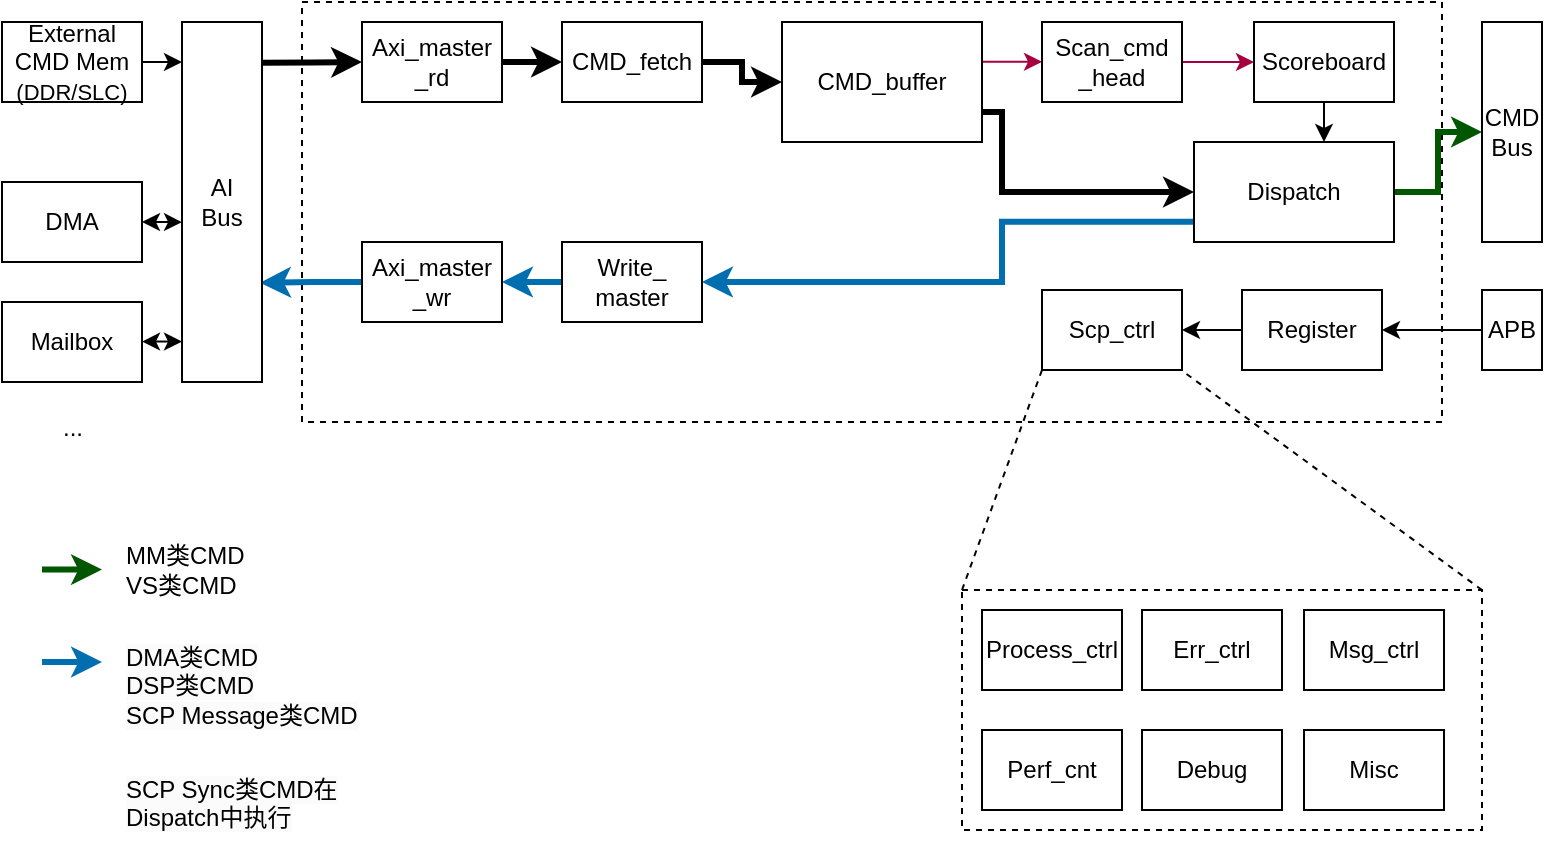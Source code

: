 <mxfile version="21.5.2" type="github" pages="2">
  <diagram name="第 1 页" id="LpcylKUexM6prcseToAj">
    <mxGraphModel grid="1" page="1" gridSize="10" guides="1" tooltips="1" connect="1" arrows="1" fold="1" pageScale="1" pageWidth="1169" pageHeight="827" math="0" shadow="0">
      <root>
        <mxCell id="0" />
        <mxCell id="1" parent="0" />
        <mxCell id="ImF7eDTHu0jVzkc-1LmT-47" value="" style="rounded=0;whiteSpace=wrap;html=1;dashed=1;" vertex="1" parent="1">
          <mxGeometry x="170" y="270" width="570" height="210" as="geometry" />
        </mxCell>
        <mxCell id="ImF7eDTHu0jVzkc-1LmT-39" value="" style="rounded=0;whiteSpace=wrap;html=1;dashed=1;" vertex="1" parent="1">
          <mxGeometry x="500" y="564" width="260" height="120" as="geometry" />
        </mxCell>
        <mxCell id="ImF7eDTHu0jVzkc-1LmT-18" value="" style="edgeStyle=orthogonalEdgeStyle;rounded=0;orthogonalLoop=1;jettySize=auto;html=1;strokeWidth=3;" edge="1" parent="1" source="ImF7eDTHu0jVzkc-1LmT-1" target="ImF7eDTHu0jVzkc-1LmT-2">
          <mxGeometry relative="1" as="geometry" />
        </mxCell>
        <mxCell id="ImF7eDTHu0jVzkc-1LmT-1" value="CMD_fetch" style="rounded=0;whiteSpace=wrap;html=1;" vertex="1" parent="1">
          <mxGeometry x="300" y="280" width="70" height="40" as="geometry" />
        </mxCell>
        <mxCell id="ImF7eDTHu0jVzkc-1LmT-20" value="" style="edgeStyle=orthogonalEdgeStyle;rounded=0;orthogonalLoop=1;jettySize=auto;html=1;entryX=0;entryY=0.5;entryDx=0;entryDy=0;exitX=0.997;exitY=0.332;exitDx=0;exitDy=0;exitPerimeter=0;fillColor=#d80073;strokeColor=#A50040;" edge="1" parent="1" source="ImF7eDTHu0jVzkc-1LmT-2" target="ImF7eDTHu0jVzkc-1LmT-3">
          <mxGeometry relative="1" as="geometry" />
        </mxCell>
        <mxCell id="ImF7eDTHu0jVzkc-1LmT-24" style="edgeStyle=orthogonalEdgeStyle;rounded=0;orthogonalLoop=1;jettySize=auto;html=1;entryX=0;entryY=0.5;entryDx=0;entryDy=0;exitX=1;exitY=0.75;exitDx=0;exitDy=0;strokeWidth=3;" edge="1" parent="1" source="ImF7eDTHu0jVzkc-1LmT-2" target="ImF7eDTHu0jVzkc-1LmT-8">
          <mxGeometry relative="1" as="geometry">
            <Array as="points">
              <mxPoint x="520" y="325" />
              <mxPoint x="520" y="365" />
            </Array>
          </mxGeometry>
        </mxCell>
        <mxCell id="ImF7eDTHu0jVzkc-1LmT-2" value="CMD_buffer" style="rounded=0;whiteSpace=wrap;html=1;" vertex="1" parent="1">
          <mxGeometry x="410" y="280" width="100" height="60" as="geometry" />
        </mxCell>
        <mxCell id="ImF7eDTHu0jVzkc-1LmT-21" value="" style="edgeStyle=orthogonalEdgeStyle;rounded=0;orthogonalLoop=1;jettySize=auto;html=1;fillColor=#d80073;strokeColor=#A50040;" edge="1" parent="1" source="ImF7eDTHu0jVzkc-1LmT-3" target="ImF7eDTHu0jVzkc-1LmT-4">
          <mxGeometry relative="1" as="geometry" />
        </mxCell>
        <mxCell id="ImF7eDTHu0jVzkc-1LmT-3" value="Scan_cmd&lt;br&gt;_head" style="rounded=0;whiteSpace=wrap;html=1;" vertex="1" parent="1">
          <mxGeometry x="540" y="280" width="70" height="40" as="geometry" />
        </mxCell>
        <mxCell id="ImF7eDTHu0jVzkc-1LmT-23" value="" style="edgeStyle=orthogonalEdgeStyle;rounded=0;orthogonalLoop=1;jettySize=auto;html=1;entryX=0.649;entryY=0.005;entryDx=0;entryDy=0;entryPerimeter=0;" edge="1" parent="1" source="ImF7eDTHu0jVzkc-1LmT-4" target="ImF7eDTHu0jVzkc-1LmT-8">
          <mxGeometry relative="1" as="geometry" />
        </mxCell>
        <mxCell id="ImF7eDTHu0jVzkc-1LmT-4" value="Scoreboard" style="rounded=0;whiteSpace=wrap;html=1;" vertex="1" parent="1">
          <mxGeometry x="646" y="280" width="70" height="40" as="geometry" />
        </mxCell>
        <mxCell id="ImF7eDTHu0jVzkc-1LmT-31" value="" style="edgeStyle=orthogonalEdgeStyle;rounded=0;orthogonalLoop=1;jettySize=auto;html=1;strokeWidth=3;fillColor=#1ba1e2;strokeColor=#006EAF;" edge="1" parent="1" source="ImF7eDTHu0jVzkc-1LmT-5" target="ImF7eDTHu0jVzkc-1LmT-11">
          <mxGeometry relative="1" as="geometry" />
        </mxCell>
        <mxCell id="ImF7eDTHu0jVzkc-1LmT-5" value="Write_&lt;br&gt;master" style="rounded=0;whiteSpace=wrap;html=1;" vertex="1" parent="1">
          <mxGeometry x="300" y="390" width="70" height="40" as="geometry" />
        </mxCell>
        <mxCell id="ImF7eDTHu0jVzkc-1LmT-33" value="" style="edgeStyle=orthogonalEdgeStyle;rounded=0;orthogonalLoop=1;jettySize=auto;html=1;" edge="1" parent="1" source="ImF7eDTHu0jVzkc-1LmT-6" target="ImF7eDTHu0jVzkc-1LmT-7">
          <mxGeometry relative="1" as="geometry" />
        </mxCell>
        <mxCell id="ImF7eDTHu0jVzkc-1LmT-6" value="Register" style="rounded=0;whiteSpace=wrap;html=1;" vertex="1" parent="1">
          <mxGeometry x="640" y="414" width="70" height="40" as="geometry" />
        </mxCell>
        <mxCell id="ImF7eDTHu0jVzkc-1LmT-7" value="Scp_ctrl" style="rounded=0;whiteSpace=wrap;html=1;" vertex="1" parent="1">
          <mxGeometry x="540" y="414" width="70" height="40" as="geometry" />
        </mxCell>
        <mxCell id="ImF7eDTHu0jVzkc-1LmT-28" value="" style="edgeStyle=orthogonalEdgeStyle;rounded=0;orthogonalLoop=1;jettySize=auto;html=1;strokeWidth=3;fillColor=#008a00;strokeColor=#005700;" edge="1" parent="1" source="ImF7eDTHu0jVzkc-1LmT-8" target="ImF7eDTHu0jVzkc-1LmT-14">
          <mxGeometry relative="1" as="geometry" />
        </mxCell>
        <mxCell id="ImF7eDTHu0jVzkc-1LmT-30" style="edgeStyle=orthogonalEdgeStyle;rounded=0;orthogonalLoop=1;jettySize=auto;html=1;entryX=1;entryY=0.5;entryDx=0;entryDy=0;exitX=-0.002;exitY=0.797;exitDx=0;exitDy=0;exitPerimeter=0;strokeWidth=3;fillColor=#1ba1e2;strokeColor=#006EAF;" edge="1" parent="1" source="ImF7eDTHu0jVzkc-1LmT-8" target="ImF7eDTHu0jVzkc-1LmT-5">
          <mxGeometry relative="1" as="geometry">
            <Array as="points">
              <mxPoint x="520" y="380" />
              <mxPoint x="520" y="410" />
            </Array>
          </mxGeometry>
        </mxCell>
        <mxCell id="ImF7eDTHu0jVzkc-1LmT-8" value="Dispatch" style="rounded=0;whiteSpace=wrap;html=1;" vertex="1" parent="1">
          <mxGeometry x="616" y="340" width="100" height="50" as="geometry" />
        </mxCell>
        <mxCell id="ImF7eDTHu0jVzkc-1LmT-17" value="" style="edgeStyle=orthogonalEdgeStyle;rounded=0;orthogonalLoop=1;jettySize=auto;html=1;strokeWidth=3;" edge="1" parent="1" source="ImF7eDTHu0jVzkc-1LmT-9" target="ImF7eDTHu0jVzkc-1LmT-1">
          <mxGeometry relative="1" as="geometry" />
        </mxCell>
        <mxCell id="ImF7eDTHu0jVzkc-1LmT-9" value="Axi_master&lt;br&gt;_rd" style="rounded=0;whiteSpace=wrap;html=1;" vertex="1" parent="1">
          <mxGeometry x="200" y="280" width="70" height="40" as="geometry" />
        </mxCell>
        <mxCell id="ImF7eDTHu0jVzkc-1LmT-27" value="" style="edgeStyle=orthogonalEdgeStyle;rounded=0;orthogonalLoop=1;jettySize=auto;html=1;entryX=0.975;entryY=0.724;entryDx=0;entryDy=0;entryPerimeter=0;strokeWidth=3;fillColor=#1ba1e2;strokeColor=#006EAF;" edge="1" parent="1" source="ImF7eDTHu0jVzkc-1LmT-11" target="ImF7eDTHu0jVzkc-1LmT-13">
          <mxGeometry relative="1" as="geometry" />
        </mxCell>
        <mxCell id="ImF7eDTHu0jVzkc-1LmT-11" value="Axi_master&lt;br&gt;_wr" style="rounded=0;whiteSpace=wrap;html=1;" vertex="1" parent="1">
          <mxGeometry x="200" y="390" width="70" height="40" as="geometry" />
        </mxCell>
        <mxCell id="ImF7eDTHu0jVzkc-1LmT-48" value="" style="edgeStyle=orthogonalEdgeStyle;rounded=0;orthogonalLoop=1;jettySize=auto;html=1;" edge="1" parent="1" source="ImF7eDTHu0jVzkc-1LmT-12">
          <mxGeometry relative="1" as="geometry">
            <mxPoint x="110" y="300" as="targetPoint" />
          </mxGeometry>
        </mxCell>
        <mxCell id="ImF7eDTHu0jVzkc-1LmT-12" value="External&lt;br&gt;CMD Mem&lt;br&gt;&lt;font style=&quot;font-size: 11px;&quot;&gt;(DDR/SLC)&lt;/font&gt;" style="rounded=0;whiteSpace=wrap;html=1;" vertex="1" parent="1">
          <mxGeometry x="20" y="280" width="70" height="40" as="geometry" />
        </mxCell>
        <mxCell id="ImF7eDTHu0jVzkc-1LmT-25" style="edgeStyle=orthogonalEdgeStyle;rounded=0;orthogonalLoop=1;jettySize=auto;html=1;entryX=0;entryY=0.5;entryDx=0;entryDy=0;exitX=1;exitY=0.113;exitDx=0;exitDy=0;exitPerimeter=0;strokeWidth=3;" edge="1" parent="1" source="ImF7eDTHu0jVzkc-1LmT-13" target="ImF7eDTHu0jVzkc-1LmT-9">
          <mxGeometry relative="1" as="geometry" />
        </mxCell>
        <mxCell id="ImF7eDTHu0jVzkc-1LmT-13" value="AI&lt;br&gt;Bus" style="rounded=0;whiteSpace=wrap;html=1;" vertex="1" parent="1">
          <mxGeometry x="110" y="280" width="40" height="180" as="geometry" />
        </mxCell>
        <mxCell id="ImF7eDTHu0jVzkc-1LmT-14" value="CMD&lt;br&gt;Bus" style="rounded=0;whiteSpace=wrap;html=1;" vertex="1" parent="1">
          <mxGeometry x="760" y="280" width="30" height="110" as="geometry" />
        </mxCell>
        <mxCell id="ImF7eDTHu0jVzkc-1LmT-32" value="" style="edgeStyle=orthogonalEdgeStyle;rounded=0;orthogonalLoop=1;jettySize=auto;html=1;" edge="1" parent="1" source="ImF7eDTHu0jVzkc-1LmT-15" target="ImF7eDTHu0jVzkc-1LmT-6">
          <mxGeometry relative="1" as="geometry" />
        </mxCell>
        <mxCell id="ImF7eDTHu0jVzkc-1LmT-15" value="APB" style="rounded=0;whiteSpace=wrap;html=1;" vertex="1" parent="1">
          <mxGeometry x="760" y="414" width="30" height="40" as="geometry" />
        </mxCell>
        <mxCell id="ImF7eDTHu0jVzkc-1LmT-34" value="Err_ctrl" style="rounded=0;whiteSpace=wrap;html=1;" vertex="1" parent="1">
          <mxGeometry x="590" y="574" width="70" height="40" as="geometry" />
        </mxCell>
        <mxCell id="ImF7eDTHu0jVzkc-1LmT-35" value="Msg_ctrl" style="rounded=0;whiteSpace=wrap;html=1;" vertex="1" parent="1">
          <mxGeometry x="671" y="574" width="70" height="40" as="geometry" />
        </mxCell>
        <mxCell id="ImF7eDTHu0jVzkc-1LmT-36" value="Perf_cnt" style="rounded=0;whiteSpace=wrap;html=1;" vertex="1" parent="1">
          <mxGeometry x="510" y="634" width="70" height="40" as="geometry" />
        </mxCell>
        <mxCell id="ImF7eDTHu0jVzkc-1LmT-37" value="Process_ctrl" style="rounded=0;whiteSpace=wrap;html=1;" vertex="1" parent="1">
          <mxGeometry x="510" y="574" width="70" height="40" as="geometry" />
        </mxCell>
        <mxCell id="ImF7eDTHu0jVzkc-1LmT-38" value="Debug" style="rounded=0;whiteSpace=wrap;html=1;" vertex="1" parent="1">
          <mxGeometry x="590" y="634" width="70" height="40" as="geometry" />
        </mxCell>
        <mxCell id="ImF7eDTHu0jVzkc-1LmT-42" value="" style="endArrow=none;dashed=1;html=1;rounded=0;exitX=0;exitY=0;exitDx=0;exitDy=0;entryX=0;entryY=1;entryDx=0;entryDy=0;" edge="1" parent="1" source="ImF7eDTHu0jVzkc-1LmT-39" target="ImF7eDTHu0jVzkc-1LmT-7">
          <mxGeometry width="50" height="50" relative="1" as="geometry">
            <mxPoint x="500" y="474" as="sourcePoint" />
            <mxPoint x="550" y="424" as="targetPoint" />
          </mxGeometry>
        </mxCell>
        <mxCell id="ImF7eDTHu0jVzkc-1LmT-43" value="" style="endArrow=none;dashed=1;html=1;rounded=0;exitX=1;exitY=0;exitDx=0;exitDy=0;entryX=0;entryY=1;entryDx=0;entryDy=0;" edge="1" parent="1" source="ImF7eDTHu0jVzkc-1LmT-39">
          <mxGeometry width="50" height="50" relative="1" as="geometry">
            <mxPoint x="609.52" y="564" as="sourcePoint" />
            <mxPoint x="609.52" y="454" as="targetPoint" />
          </mxGeometry>
        </mxCell>
        <mxCell id="ImF7eDTHu0jVzkc-1LmT-44" value="Misc" style="rounded=0;whiteSpace=wrap;html=1;" vertex="1" parent="1">
          <mxGeometry x="671" y="634" width="70" height="40" as="geometry" />
        </mxCell>
        <mxCell id="ImF7eDTHu0jVzkc-1LmT-49" value="MM类CMD&lt;br&gt;VS类CMD&lt;br&gt;" style="text;html=1;align=left;verticalAlign=middle;resizable=0;points=[];autosize=1;strokeColor=none;fillColor=none;" vertex="1" parent="1">
          <mxGeometry x="80" y="534" width="80" height="40" as="geometry" />
        </mxCell>
        <mxCell id="ImF7eDTHu0jVzkc-1LmT-51" value="" style="edgeStyle=orthogonalEdgeStyle;rounded=0;orthogonalLoop=1;jettySize=auto;html=1;strokeWidth=3;fillColor=#1ba1e2;strokeColor=#006EAF;" edge="1" parent="1">
          <mxGeometry relative="1" as="geometry">
            <mxPoint x="40" y="600" as="sourcePoint" />
            <mxPoint x="70" y="600" as="targetPoint" />
          </mxGeometry>
        </mxCell>
        <mxCell id="ImF7eDTHu0jVzkc-1LmT-52" value="DMA" style="rounded=0;whiteSpace=wrap;html=1;" vertex="1" parent="1">
          <mxGeometry x="20" y="360" width="70" height="40" as="geometry" />
        </mxCell>
        <mxCell id="ImF7eDTHu0jVzkc-1LmT-55" value="" style="endArrow=classic;startArrow=classic;html=1;rounded=0;exitX=0;exitY=0.556;exitDx=0;exitDy=0;exitPerimeter=0;" edge="1" parent="1" source="ImF7eDTHu0jVzkc-1LmT-13">
          <mxGeometry width="50" height="50" relative="1" as="geometry">
            <mxPoint x="40" y="430" as="sourcePoint" />
            <mxPoint x="90" y="380" as="targetPoint" />
          </mxGeometry>
        </mxCell>
        <mxCell id="ImF7eDTHu0jVzkc-1LmT-56" value="" style="edgeStyle=orthogonalEdgeStyle;rounded=0;orthogonalLoop=1;jettySize=auto;html=1;strokeWidth=3;fillColor=#008a00;strokeColor=#005700;" edge="1" parent="1">
          <mxGeometry relative="1" as="geometry">
            <mxPoint x="40" y="553.8" as="sourcePoint" />
            <mxPoint x="70" y="553.8" as="targetPoint" />
          </mxGeometry>
        </mxCell>
        <mxCell id="ImF7eDTHu0jVzkc-1LmT-57" value="&lt;span style=&quot;color: rgb(0, 0, 0); font-family: Helvetica; font-size: 12px; font-style: normal; font-variant-ligatures: normal; font-variant-caps: normal; font-weight: 400; letter-spacing: normal; orphans: 2; text-align: left; text-indent: 0px; text-transform: none; widows: 2; word-spacing: 0px; -webkit-text-stroke-width: 0px; background-color: rgb(251, 251, 251); text-decoration-thickness: initial; text-decoration-style: initial; text-decoration-color: initial; float: none; display: inline !important;&quot;&gt;DMA类CMD&lt;/span&gt;&lt;br style=&quot;border-color: var(--border-color); color: rgb(0, 0, 0); font-family: Helvetica; font-size: 12px; font-style: normal; font-variant-ligatures: normal; font-variant-caps: normal; font-weight: 400; letter-spacing: normal; orphans: 2; text-align: left; text-indent: 0px; text-transform: none; widows: 2; word-spacing: 0px; -webkit-text-stroke-width: 0px; background-color: rgb(251, 251, 251); text-decoration-thickness: initial; text-decoration-style: initial; text-decoration-color: initial;&quot;&gt;&lt;span style=&quot;color: rgb(0, 0, 0); font-family: Helvetica; font-size: 12px; font-style: normal; font-variant-ligatures: normal; font-variant-caps: normal; font-weight: 400; letter-spacing: normal; orphans: 2; text-align: left; text-indent: 0px; text-transform: none; widows: 2; word-spacing: 0px; -webkit-text-stroke-width: 0px; background-color: rgb(251, 251, 251); text-decoration-thickness: initial; text-decoration-style: initial; text-decoration-color: initial; float: none; display: inline !important;&quot;&gt;DSP类CMD&lt;/span&gt;&lt;br style=&quot;border-color: var(--border-color); color: rgb(0, 0, 0); font-family: Helvetica; font-size: 12px; font-style: normal; font-variant-ligatures: normal; font-variant-caps: normal; font-weight: 400; letter-spacing: normal; orphans: 2; text-align: left; text-indent: 0px; text-transform: none; widows: 2; word-spacing: 0px; -webkit-text-stroke-width: 0px; background-color: rgb(251, 251, 251); text-decoration-thickness: initial; text-decoration-style: initial; text-decoration-color: initial;&quot;&gt;&lt;span style=&quot;color: rgb(0, 0, 0); font-family: Helvetica; font-size: 12px; font-style: normal; font-variant-ligatures: normal; font-variant-caps: normal; font-weight: 400; letter-spacing: normal; orphans: 2; text-align: left; text-indent: 0px; text-transform: none; widows: 2; word-spacing: 0px; -webkit-text-stroke-width: 0px; background-color: rgb(251, 251, 251); text-decoration-thickness: initial; text-decoration-style: initial; text-decoration-color: initial; float: none; display: inline !important;&quot;&gt;SCP Message类CMD&lt;/span&gt;" style="text;whiteSpace=wrap;html=1;" vertex="1" parent="1">
          <mxGeometry x="80" y="584" width="150" height="50" as="geometry" />
        </mxCell>
        <mxCell id="ImF7eDTHu0jVzkc-1LmT-58" value="&lt;span style=&quot;color: rgb(0, 0, 0); font-family: Helvetica; font-size: 12px; font-style: normal; font-variant-ligatures: normal; font-variant-caps: normal; font-weight: 400; letter-spacing: normal; orphans: 2; text-align: left; text-indent: 0px; text-transform: none; widows: 2; word-spacing: 0px; -webkit-text-stroke-width: 0px; background-color: rgb(251, 251, 251); text-decoration-thickness: initial; text-decoration-style: initial; text-decoration-color: initial; float: none; display: inline !important;&quot;&gt;SCP Sync类CMD在Dispatch中执行&lt;/span&gt;" style="text;whiteSpace=wrap;html=1;" vertex="1" parent="1">
          <mxGeometry x="80" y="650" width="110" height="40" as="geometry" />
        </mxCell>
        <mxCell id="ImF7eDTHu0jVzkc-1LmT-59" value="Mailbox" style="rounded=0;whiteSpace=wrap;html=1;" vertex="1" parent="1">
          <mxGeometry x="20" y="420" width="70" height="40" as="geometry" />
        </mxCell>
        <mxCell id="ImF7eDTHu0jVzkc-1LmT-60" value="" style="endArrow=classic;startArrow=classic;html=1;rounded=0;exitX=0;exitY=0.556;exitDx=0;exitDy=0;exitPerimeter=0;" edge="1" parent="1">
          <mxGeometry width="50" height="50" relative="1" as="geometry">
            <mxPoint x="110" y="439.76" as="sourcePoint" />
            <mxPoint x="90" y="439.76" as="targetPoint" />
          </mxGeometry>
        </mxCell>
        <mxCell id="ImF7eDTHu0jVzkc-1LmT-61" value="..." style="text;html=1;align=center;verticalAlign=middle;resizable=0;points=[];autosize=1;strokeColor=none;fillColor=none;" vertex="1" parent="1">
          <mxGeometry x="40" y="468" width="30" height="30" as="geometry" />
        </mxCell>
      </root>
    </mxGraphModel>
  </diagram>
  <diagram id="dINUJKCtBANVlHcjFVYU" name="第 2 页">
    <mxGraphModel dx="2074" dy="1124" grid="1" gridSize="10" guides="1" tooltips="1" connect="1" arrows="1" fold="1" page="1" pageScale="1" pageWidth="1169" pageHeight="827" math="0" shadow="0">
      <root>
        <mxCell id="0" />
        <mxCell id="1" parent="0" />
        <mxCell id="x0C4VEqtYfVwK2n4nYKt-61" value="" style="edgeStyle=orthogonalEdgeStyle;rounded=0;orthogonalLoop=1;jettySize=auto;html=1;entryX=0;entryY=0.5;entryDx=0;entryDy=0;" edge="1" parent="1" source="hVVNBuns0ffpP_H_Td_e-5" target="x0C4VEqtYfVwK2n4nYKt-22">
          <mxGeometry relative="1" as="geometry" />
        </mxCell>
        <mxCell id="hVVNBuns0ffpP_H_Td_e-5" value="" style="rounded=0;whiteSpace=wrap;html=1;" vertex="1" parent="1">
          <mxGeometry x="140" y="50" width="120" height="20" as="geometry" />
        </mxCell>
        <mxCell id="x0C4VEqtYfVwK2n4nYKt-1" value="" style="rounded=0;whiteSpace=wrap;html=1;" vertex="1" parent="1">
          <mxGeometry x="140" y="70" width="120" height="20" as="geometry" />
        </mxCell>
        <mxCell id="x0C4VEqtYfVwK2n4nYKt-2" value="" style="rounded=0;whiteSpace=wrap;html=1;" vertex="1" parent="1">
          <mxGeometry x="140" y="90" width="120" height="20" as="geometry" />
        </mxCell>
        <mxCell id="x0C4VEqtYfVwK2n4nYKt-3" value="" style="rounded=0;whiteSpace=wrap;html=1;" vertex="1" parent="1">
          <mxGeometry x="140" y="110" width="120" height="20" as="geometry" />
        </mxCell>
        <mxCell id="x0C4VEqtYfVwK2n4nYKt-4" value="" style="rounded=0;whiteSpace=wrap;html=1;" vertex="1" parent="1">
          <mxGeometry x="140" y="130" width="120" height="20" as="geometry" />
        </mxCell>
        <mxCell id="x0C4VEqtYfVwK2n4nYKt-5" value="" style="rounded=0;whiteSpace=wrap;html=1;" vertex="1" parent="1">
          <mxGeometry x="140" y="150" width="120" height="20" as="geometry" />
        </mxCell>
        <mxCell id="x0C4VEqtYfVwK2n4nYKt-6" value="" style="rounded=0;whiteSpace=wrap;html=1;" vertex="1" parent="1">
          <mxGeometry x="140" y="170" width="120" height="20" as="geometry" />
        </mxCell>
        <mxCell id="x0C4VEqtYfVwK2n4nYKt-7" value="" style="rounded=0;whiteSpace=wrap;html=1;" vertex="1" parent="1">
          <mxGeometry x="140" y="190" width="120" height="20" as="geometry" />
        </mxCell>
        <mxCell id="x0C4VEqtYfVwK2n4nYKt-8" value="" style="rounded=0;whiteSpace=wrap;html=1;" vertex="1" parent="1">
          <mxGeometry x="140" y="210" width="120" height="20" as="geometry" />
        </mxCell>
        <mxCell id="x0C4VEqtYfVwK2n4nYKt-9" value="" style="rounded=0;whiteSpace=wrap;html=1;" vertex="1" parent="1">
          <mxGeometry x="140" y="230" width="120" height="20" as="geometry" />
        </mxCell>
        <mxCell id="x0C4VEqtYfVwK2n4nYKt-10" value="" style="rounded=0;whiteSpace=wrap;html=1;" vertex="1" parent="1">
          <mxGeometry x="140" y="250" width="120" height="20" as="geometry" />
        </mxCell>
        <mxCell id="x0C4VEqtYfVwK2n4nYKt-11" value="" style="rounded=0;whiteSpace=wrap;html=1;" vertex="1" parent="1">
          <mxGeometry x="140" y="270" width="120" height="20" as="geometry" />
        </mxCell>
        <mxCell id="x0C4VEqtYfVwK2n4nYKt-12" value="" style="rounded=0;whiteSpace=wrap;html=1;" vertex="1" parent="1">
          <mxGeometry x="140" y="290" width="120" height="20" as="geometry" />
        </mxCell>
        <mxCell id="x0C4VEqtYfVwK2n4nYKt-13" value="" style="rounded=0;whiteSpace=wrap;html=1;" vertex="1" parent="1">
          <mxGeometry x="140" y="310" width="120" height="20" as="geometry" />
        </mxCell>
        <mxCell id="x0C4VEqtYfVwK2n4nYKt-14" value="" style="rounded=0;whiteSpace=wrap;html=1;" vertex="1" parent="1">
          <mxGeometry x="140" y="330" width="120" height="20" as="geometry" />
        </mxCell>
        <mxCell id="x0C4VEqtYfVwK2n4nYKt-15" value="" style="rounded=0;whiteSpace=wrap;html=1;" vertex="1" parent="1">
          <mxGeometry x="140" y="350" width="120" height="20" as="geometry" />
        </mxCell>
        <mxCell id="x0C4VEqtYfVwK2n4nYKt-16" value="0" style="text;html=1;align=center;verticalAlign=middle;resizable=0;points=[];autosize=1;strokeColor=none;fillColor=none;" vertex="1" parent="1">
          <mxGeometry x="105" y="48" width="30" height="30" as="geometry" />
        </mxCell>
        <mxCell id="x0C4VEqtYfVwK2n4nYKt-17" value="1" style="text;html=1;align=center;verticalAlign=middle;resizable=0;points=[];autosize=1;strokeColor=none;fillColor=none;" vertex="1" parent="1">
          <mxGeometry x="105" y="68" width="30" height="30" as="geometry" />
        </mxCell>
        <mxCell id="x0C4VEqtYfVwK2n4nYKt-18" value="2" style="text;html=1;align=center;verticalAlign=middle;resizable=0;points=[];autosize=1;strokeColor=none;fillColor=none;" vertex="1" parent="1">
          <mxGeometry x="105" y="88" width="30" height="30" as="geometry" />
        </mxCell>
        <mxCell id="x0C4VEqtYfVwK2n4nYKt-19" value="15" style="text;html=1;align=center;verticalAlign=middle;resizable=0;points=[];autosize=1;strokeColor=none;fillColor=none;" vertex="1" parent="1">
          <mxGeometry x="100" y="348" width="40" height="30" as="geometry" />
        </mxCell>
        <mxCell id="x0C4VEqtYfVwK2n4nYKt-20" value="14" style="text;html=1;align=center;verticalAlign=middle;resizable=0;points=[];autosize=1;strokeColor=none;fillColor=none;" vertex="1" parent="1">
          <mxGeometry x="100" y="328" width="40" height="30" as="geometry" />
        </mxCell>
        <mxCell id="x0C4VEqtYfVwK2n4nYKt-21" value="..." style="text;html=1;align=center;verticalAlign=middle;resizable=0;points=[];autosize=1;strokeColor=none;fillColor=none;" vertex="1" parent="1">
          <mxGeometry x="105" y="198" width="30" height="30" as="geometry" />
        </mxCell>
        <mxCell id="x0C4VEqtYfVwK2n4nYKt-22" value="" style="rounded=0;whiteSpace=wrap;html=1;" vertex="1" parent="1">
          <mxGeometry x="430" y="50" width="120" height="20" as="geometry" />
        </mxCell>
        <mxCell id="x0C4VEqtYfVwK2n4nYKt-23" value="" style="rounded=0;whiteSpace=wrap;html=1;" vertex="1" parent="1">
          <mxGeometry x="430" y="70" width="120" height="20" as="geometry" />
        </mxCell>
        <mxCell id="x0C4VEqtYfVwK2n4nYKt-24" value="" style="rounded=0;whiteSpace=wrap;html=1;" vertex="1" parent="1">
          <mxGeometry x="430" y="90" width="120" height="20" as="geometry" />
        </mxCell>
        <mxCell id="x0C4VEqtYfVwK2n4nYKt-25" value="" style="rounded=0;whiteSpace=wrap;html=1;" vertex="1" parent="1">
          <mxGeometry x="430" y="110" width="120" height="20" as="geometry" />
        </mxCell>
        <mxCell id="x0C4VEqtYfVwK2n4nYKt-26" value="" style="rounded=0;whiteSpace=wrap;html=1;" vertex="1" parent="1">
          <mxGeometry x="430" y="130" width="120" height="20" as="geometry" />
        </mxCell>
        <mxCell id="x0C4VEqtYfVwK2n4nYKt-27" value="" style="rounded=0;whiteSpace=wrap;html=1;" vertex="1" parent="1">
          <mxGeometry x="430" y="150" width="120" height="20" as="geometry" />
        </mxCell>
        <mxCell id="x0C4VEqtYfVwK2n4nYKt-28" value="" style="rounded=0;whiteSpace=wrap;html=1;" vertex="1" parent="1">
          <mxGeometry x="430" y="170" width="120" height="20" as="geometry" />
        </mxCell>
        <mxCell id="x0C4VEqtYfVwK2n4nYKt-29" value="" style="rounded=0;whiteSpace=wrap;html=1;" vertex="1" parent="1">
          <mxGeometry x="430" y="190" width="120" height="20" as="geometry" />
        </mxCell>
        <mxCell id="x0C4VEqtYfVwK2n4nYKt-30" value="" style="rounded=0;whiteSpace=wrap;html=1;" vertex="1" parent="1">
          <mxGeometry x="430" y="210" width="120" height="20" as="geometry" />
        </mxCell>
        <mxCell id="x0C4VEqtYfVwK2n4nYKt-31" value="" style="rounded=0;whiteSpace=wrap;html=1;" vertex="1" parent="1">
          <mxGeometry x="430" y="230" width="120" height="20" as="geometry" />
        </mxCell>
        <mxCell id="x0C4VEqtYfVwK2n4nYKt-32" value="" style="rounded=0;whiteSpace=wrap;html=1;" vertex="1" parent="1">
          <mxGeometry x="430" y="250" width="120" height="20" as="geometry" />
        </mxCell>
        <mxCell id="x0C4VEqtYfVwK2n4nYKt-33" value="" style="rounded=0;whiteSpace=wrap;html=1;" vertex="1" parent="1">
          <mxGeometry x="430" y="270" width="120" height="20" as="geometry" />
        </mxCell>
        <mxCell id="x0C4VEqtYfVwK2n4nYKt-34" value="" style="rounded=0;whiteSpace=wrap;html=1;" vertex="1" parent="1">
          <mxGeometry x="430" y="290" width="120" height="20" as="geometry" />
        </mxCell>
        <mxCell id="x0C4VEqtYfVwK2n4nYKt-35" value="" style="rounded=0;whiteSpace=wrap;html=1;" vertex="1" parent="1">
          <mxGeometry x="430" y="310" width="120" height="20" as="geometry" />
        </mxCell>
        <mxCell id="x0C4VEqtYfVwK2n4nYKt-36" value="" style="rounded=0;whiteSpace=wrap;html=1;" vertex="1" parent="1">
          <mxGeometry x="430" y="330" width="120" height="20" as="geometry" />
        </mxCell>
        <mxCell id="x0C4VEqtYfVwK2n4nYKt-37" value="" style="rounded=0;whiteSpace=wrap;html=1;" vertex="1" parent="1">
          <mxGeometry x="430" y="350" width="120" height="20" as="geometry" />
        </mxCell>
        <mxCell id="x0C4VEqtYfVwK2n4nYKt-38" value="" style="rounded=0;whiteSpace=wrap;html=1;" vertex="1" parent="1">
          <mxGeometry x="140" y="370" width="120" height="20" as="geometry" />
        </mxCell>
        <mxCell id="x0C4VEqtYfVwK2n4nYKt-39" value="" style="rounded=0;whiteSpace=wrap;html=1;" vertex="1" parent="1">
          <mxGeometry x="140" y="390" width="120" height="20" as="geometry" />
        </mxCell>
        <mxCell id="x0C4VEqtYfVwK2n4nYKt-40" value="" style="rounded=0;whiteSpace=wrap;html=1;" vertex="1" parent="1">
          <mxGeometry x="140" y="410" width="120" height="20" as="geometry" />
        </mxCell>
        <mxCell id="x0C4VEqtYfVwK2n4nYKt-41" value="" style="rounded=0;whiteSpace=wrap;html=1;" vertex="1" parent="1">
          <mxGeometry x="140" y="430" width="120" height="20" as="geometry" />
        </mxCell>
        <mxCell id="x0C4VEqtYfVwK2n4nYKt-42" value="" style="rounded=0;whiteSpace=wrap;html=1;" vertex="1" parent="1">
          <mxGeometry x="140" y="450" width="120" height="20" as="geometry" />
        </mxCell>
        <mxCell id="x0C4VEqtYfVwK2n4nYKt-43" value="" style="rounded=0;whiteSpace=wrap;html=1;" vertex="1" parent="1">
          <mxGeometry x="140" y="470" width="120" height="20" as="geometry" />
        </mxCell>
        <mxCell id="x0C4VEqtYfVwK2n4nYKt-44" value="" style="rounded=0;whiteSpace=wrap;html=1;" vertex="1" parent="1">
          <mxGeometry x="140" y="490" width="120" height="20" as="geometry" />
        </mxCell>
        <mxCell id="x0C4VEqtYfVwK2n4nYKt-45" value="" style="rounded=0;whiteSpace=wrap;html=1;" vertex="1" parent="1">
          <mxGeometry x="140" y="510" width="120" height="20" as="geometry" />
        </mxCell>
        <mxCell id="x0C4VEqtYfVwK2n4nYKt-46" value="" style="rounded=0;whiteSpace=wrap;html=1;" vertex="1" parent="1">
          <mxGeometry x="140" y="530" width="120" height="20" as="geometry" />
        </mxCell>
        <mxCell id="x0C4VEqtYfVwK2n4nYKt-47" value="" style="rounded=0;whiteSpace=wrap;html=1;" vertex="1" parent="1">
          <mxGeometry x="140" y="550" width="120" height="20" as="geometry" />
        </mxCell>
        <mxCell id="x0C4VEqtYfVwK2n4nYKt-48" value="" style="rounded=0;whiteSpace=wrap;html=1;" vertex="1" parent="1">
          <mxGeometry x="140" y="570" width="120" height="20" as="geometry" />
        </mxCell>
        <mxCell id="x0C4VEqtYfVwK2n4nYKt-49" value="" style="rounded=0;whiteSpace=wrap;html=1;" vertex="1" parent="1">
          <mxGeometry x="140" y="590" width="120" height="20" as="geometry" />
        </mxCell>
        <mxCell id="x0C4VEqtYfVwK2n4nYKt-50" value="" style="rounded=0;whiteSpace=wrap;html=1;" vertex="1" parent="1">
          <mxGeometry x="140" y="610" width="120" height="20" as="geometry" />
        </mxCell>
        <mxCell id="x0C4VEqtYfVwK2n4nYKt-51" value="" style="rounded=0;whiteSpace=wrap;html=1;" vertex="1" parent="1">
          <mxGeometry x="140" y="630" width="120" height="20" as="geometry" />
        </mxCell>
        <mxCell id="x0C4VEqtYfVwK2n4nYKt-52" value="" style="rounded=0;whiteSpace=wrap;html=1;" vertex="1" parent="1">
          <mxGeometry x="140" y="650" width="120" height="20" as="geometry" />
        </mxCell>
        <mxCell id="x0C4VEqtYfVwK2n4nYKt-53" value="" style="rounded=0;whiteSpace=wrap;html=1;" vertex="1" parent="1">
          <mxGeometry x="140" y="670" width="120" height="20" as="geometry" />
        </mxCell>
        <mxCell id="x0C4VEqtYfVwK2n4nYKt-54" value="0" style="text;html=1;align=center;verticalAlign=middle;resizable=0;points=[];autosize=1;strokeColor=none;fillColor=none;" vertex="1" parent="1">
          <mxGeometry x="105" y="368" width="30" height="30" as="geometry" />
        </mxCell>
        <mxCell id="x0C4VEqtYfVwK2n4nYKt-55" value="1" style="text;html=1;align=center;verticalAlign=middle;resizable=0;points=[];autosize=1;strokeColor=none;fillColor=none;" vertex="1" parent="1">
          <mxGeometry x="105" y="388" width="30" height="30" as="geometry" />
        </mxCell>
        <mxCell id="x0C4VEqtYfVwK2n4nYKt-56" value="2" style="text;html=1;align=center;verticalAlign=middle;resizable=0;points=[];autosize=1;strokeColor=none;fillColor=none;" vertex="1" parent="1">
          <mxGeometry x="105" y="408" width="30" height="30" as="geometry" />
        </mxCell>
        <mxCell id="x0C4VEqtYfVwK2n4nYKt-57" value="15" style="text;html=1;align=center;verticalAlign=middle;resizable=0;points=[];autosize=1;strokeColor=none;fillColor=none;" vertex="1" parent="1">
          <mxGeometry x="100" y="668" width="40" height="30" as="geometry" />
        </mxCell>
        <mxCell id="x0C4VEqtYfVwK2n4nYKt-58" value="14" style="text;html=1;align=center;verticalAlign=middle;resizable=0;points=[];autosize=1;strokeColor=none;fillColor=none;" vertex="1" parent="1">
          <mxGeometry x="100" y="648" width="40" height="30" as="geometry" />
        </mxCell>
        <mxCell id="x0C4VEqtYfVwK2n4nYKt-59" value="..." style="text;html=1;align=center;verticalAlign=middle;resizable=0;points=[];autosize=1;strokeColor=none;fillColor=none;" vertex="1" parent="1">
          <mxGeometry x="105" y="518" width="30" height="30" as="geometry" />
        </mxCell>
        <mxCell id="x0C4VEqtYfVwK2n4nYKt-80" value="" style="endArrow=classic;html=1;rounded=0;entryX=0;entryY=0.5;entryDx=0;entryDy=0;" edge="1" parent="1" target="x0C4VEqtYfVwK2n4nYKt-22">
          <mxGeometry width="50" height="50" relative="1" as="geometry">
            <mxPoint x="260" y="380" as="sourcePoint" />
            <mxPoint x="310" y="330" as="targetPoint" />
          </mxGeometry>
        </mxCell>
        <mxCell id="x0C4VEqtYfVwK2n4nYKt-81" value="" style="group" vertex="1" connectable="0" parent="1">
          <mxGeometry x="260" y="79.88" width="170" height="277.84" as="geometry" />
        </mxCell>
        <mxCell id="x0C4VEqtYfVwK2n4nYKt-63" value="" style="edgeStyle=orthogonalEdgeStyle;rounded=0;orthogonalLoop=1;jettySize=auto;html=1;entryX=0;entryY=0.5;entryDx=0;entryDy=0;" edge="1" parent="x0C4VEqtYfVwK2n4nYKt-81">
          <mxGeometry relative="1" as="geometry">
            <mxPoint as="sourcePoint" />
            <mxPoint x="170" as="targetPoint" />
          </mxGeometry>
        </mxCell>
        <mxCell id="x0C4VEqtYfVwK2n4nYKt-64" value="" style="edgeStyle=orthogonalEdgeStyle;rounded=0;orthogonalLoop=1;jettySize=auto;html=1;entryX=0;entryY=0.5;entryDx=0;entryDy=0;" edge="1" parent="x0C4VEqtYfVwK2n4nYKt-81">
          <mxGeometry relative="1" as="geometry">
            <mxPoint y="20.0" as="sourcePoint" />
            <mxPoint x="170" y="20.0" as="targetPoint" />
          </mxGeometry>
        </mxCell>
        <mxCell id="x0C4VEqtYfVwK2n4nYKt-65" value="" style="edgeStyle=orthogonalEdgeStyle;rounded=0;orthogonalLoop=1;jettySize=auto;html=1;entryX=0;entryY=0.5;entryDx=0;entryDy=0;" edge="1" parent="x0C4VEqtYfVwK2n4nYKt-81">
          <mxGeometry relative="1" as="geometry">
            <mxPoint y="40.0" as="sourcePoint" />
            <mxPoint x="170" y="40.0" as="targetPoint" />
          </mxGeometry>
        </mxCell>
        <mxCell id="x0C4VEqtYfVwK2n4nYKt-66" value="" style="edgeStyle=orthogonalEdgeStyle;rounded=0;orthogonalLoop=1;jettySize=auto;html=1;entryX=0;entryY=0.5;entryDx=0;entryDy=0;" edge="1" parent="x0C4VEqtYfVwK2n4nYKt-81">
          <mxGeometry relative="1" as="geometry">
            <mxPoint y="60.0" as="sourcePoint" />
            <mxPoint x="170" y="60.0" as="targetPoint" />
          </mxGeometry>
        </mxCell>
        <mxCell id="x0C4VEqtYfVwK2n4nYKt-67" value="" style="edgeStyle=orthogonalEdgeStyle;rounded=0;orthogonalLoop=1;jettySize=auto;html=1;entryX=0;entryY=0.5;entryDx=0;entryDy=0;" edge="1" parent="x0C4VEqtYfVwK2n4nYKt-81">
          <mxGeometry relative="1" as="geometry">
            <mxPoint y="80.12" as="sourcePoint" />
            <mxPoint x="170" y="80.12" as="targetPoint" />
          </mxGeometry>
        </mxCell>
        <mxCell id="x0C4VEqtYfVwK2n4nYKt-68" value="" style="edgeStyle=orthogonalEdgeStyle;rounded=0;orthogonalLoop=1;jettySize=auto;html=1;entryX=0;entryY=0.5;entryDx=0;entryDy=0;" edge="1" parent="x0C4VEqtYfVwK2n4nYKt-81">
          <mxGeometry relative="1" as="geometry">
            <mxPoint y="100.0" as="sourcePoint" />
            <mxPoint x="170" y="100.0" as="targetPoint" />
          </mxGeometry>
        </mxCell>
        <mxCell id="x0C4VEqtYfVwK2n4nYKt-69" value="" style="edgeStyle=orthogonalEdgeStyle;rounded=0;orthogonalLoop=1;jettySize=auto;html=1;entryX=0;entryY=0.5;entryDx=0;entryDy=0;" edge="1" parent="x0C4VEqtYfVwK2n4nYKt-81">
          <mxGeometry relative="1" as="geometry">
            <mxPoint y="120.0" as="sourcePoint" />
            <mxPoint x="170" y="120.0" as="targetPoint" />
          </mxGeometry>
        </mxCell>
        <mxCell id="x0C4VEqtYfVwK2n4nYKt-70" value="" style="edgeStyle=orthogonalEdgeStyle;rounded=0;orthogonalLoop=1;jettySize=auto;html=1;entryX=0;entryY=0.5;entryDx=0;entryDy=0;" edge="1" parent="x0C4VEqtYfVwK2n4nYKt-81">
          <mxGeometry relative="1" as="geometry">
            <mxPoint y="140.0" as="sourcePoint" />
            <mxPoint x="170" y="140.0" as="targetPoint" />
          </mxGeometry>
        </mxCell>
        <mxCell id="x0C4VEqtYfVwK2n4nYKt-71" value="" style="edgeStyle=orthogonalEdgeStyle;rounded=0;orthogonalLoop=1;jettySize=auto;html=1;entryX=0;entryY=0.5;entryDx=0;entryDy=0;" edge="1" parent="x0C4VEqtYfVwK2n4nYKt-81">
          <mxGeometry relative="1" as="geometry">
            <mxPoint y="160.12" as="sourcePoint" />
            <mxPoint x="170" y="160.12" as="targetPoint" />
          </mxGeometry>
        </mxCell>
        <mxCell id="x0C4VEqtYfVwK2n4nYKt-72" value="" style="edgeStyle=orthogonalEdgeStyle;rounded=0;orthogonalLoop=1;jettySize=auto;html=1;entryX=0;entryY=0.5;entryDx=0;entryDy=0;" edge="1" parent="x0C4VEqtYfVwK2n4nYKt-81">
          <mxGeometry relative="1" as="geometry">
            <mxPoint y="180.0" as="sourcePoint" />
            <mxPoint x="170" y="180.0" as="targetPoint" />
          </mxGeometry>
        </mxCell>
        <mxCell id="x0C4VEqtYfVwK2n4nYKt-73" value="" style="edgeStyle=orthogonalEdgeStyle;rounded=0;orthogonalLoop=1;jettySize=auto;html=1;entryX=0;entryY=0.5;entryDx=0;entryDy=0;" edge="1" parent="x0C4VEqtYfVwK2n4nYKt-81">
          <mxGeometry relative="1" as="geometry">
            <mxPoint y="200.0" as="sourcePoint" />
            <mxPoint x="170" y="200.0" as="targetPoint" />
          </mxGeometry>
        </mxCell>
        <mxCell id="x0C4VEqtYfVwK2n4nYKt-74" value="" style="edgeStyle=orthogonalEdgeStyle;rounded=0;orthogonalLoop=1;jettySize=auto;html=1;entryX=0;entryY=0.5;entryDx=0;entryDy=0;" edge="1" parent="x0C4VEqtYfVwK2n4nYKt-81">
          <mxGeometry relative="1" as="geometry">
            <mxPoint y="220.0" as="sourcePoint" />
            <mxPoint x="170" y="220.0" as="targetPoint" />
          </mxGeometry>
        </mxCell>
        <mxCell id="x0C4VEqtYfVwK2n4nYKt-75" value="" style="edgeStyle=orthogonalEdgeStyle;rounded=0;orthogonalLoop=1;jettySize=auto;html=1;entryX=0;entryY=0.5;entryDx=0;entryDy=0;" edge="1" parent="x0C4VEqtYfVwK2n4nYKt-81">
          <mxGeometry relative="1" as="geometry">
            <mxPoint y="237.96" as="sourcePoint" />
            <mxPoint x="170" y="237.96" as="targetPoint" />
          </mxGeometry>
        </mxCell>
        <mxCell id="x0C4VEqtYfVwK2n4nYKt-76" value="" style="edgeStyle=orthogonalEdgeStyle;rounded=0;orthogonalLoop=1;jettySize=auto;html=1;entryX=0;entryY=0.5;entryDx=0;entryDy=0;" edge="1" parent="x0C4VEqtYfVwK2n4nYKt-81">
          <mxGeometry relative="1" as="geometry">
            <mxPoint y="257.84" as="sourcePoint" />
            <mxPoint x="170" y="257.84" as="targetPoint" />
          </mxGeometry>
        </mxCell>
        <mxCell id="x0C4VEqtYfVwK2n4nYKt-77" value="" style="edgeStyle=orthogonalEdgeStyle;rounded=0;orthogonalLoop=1;jettySize=auto;html=1;entryX=0;entryY=0.5;entryDx=0;entryDy=0;" edge="1" parent="x0C4VEqtYfVwK2n4nYKt-81">
          <mxGeometry relative="1" as="geometry">
            <mxPoint y="277.84" as="sourcePoint" />
            <mxPoint x="170" y="277.84" as="targetPoint" />
          </mxGeometry>
        </mxCell>
        <mxCell id="x0C4VEqtYfVwK2n4nYKt-82" value="" style="endArrow=classic;html=1;rounded=0;entryX=0;entryY=0.5;entryDx=0;entryDy=0;" edge="1" parent="1">
          <mxGeometry width="50" height="50" relative="1" as="geometry">
            <mxPoint x="260" y="400" as="sourcePoint" />
            <mxPoint x="430" y="80" as="targetPoint" />
          </mxGeometry>
        </mxCell>
        <mxCell id="x0C4VEqtYfVwK2n4nYKt-83" value="" style="endArrow=classic;html=1;rounded=0;entryX=0;entryY=0.5;entryDx=0;entryDy=0;" edge="1" parent="1">
          <mxGeometry width="50" height="50" relative="1" as="geometry">
            <mxPoint x="260" y="420" as="sourcePoint" />
            <mxPoint x="430" y="100" as="targetPoint" />
          </mxGeometry>
        </mxCell>
        <mxCell id="x0C4VEqtYfVwK2n4nYKt-84" value="" style="endArrow=classic;html=1;rounded=0;entryX=0;entryY=0.5;entryDx=0;entryDy=0;" edge="1" parent="1">
          <mxGeometry width="50" height="50" relative="1" as="geometry">
            <mxPoint x="260" y="440" as="sourcePoint" />
            <mxPoint x="430" y="120" as="targetPoint" />
          </mxGeometry>
        </mxCell>
        <mxCell id="x0C4VEqtYfVwK2n4nYKt-85" value="" style="endArrow=classic;html=1;rounded=0;entryX=0;entryY=0.5;entryDx=0;entryDy=0;" edge="1" parent="1">
          <mxGeometry width="50" height="50" relative="1" as="geometry">
            <mxPoint x="260" y="518" as="sourcePoint" />
            <mxPoint x="430" y="198" as="targetPoint" />
          </mxGeometry>
        </mxCell>
        <mxCell id="x0C4VEqtYfVwK2n4nYKt-86" value="" style="endArrow=classic;html=1;rounded=0;entryX=0;entryY=0.5;entryDx=0;entryDy=0;" edge="1" parent="1">
          <mxGeometry width="50" height="50" relative="1" as="geometry">
            <mxPoint x="260" y="498" as="sourcePoint" />
            <mxPoint x="430" y="178" as="targetPoint" />
          </mxGeometry>
        </mxCell>
        <mxCell id="x0C4VEqtYfVwK2n4nYKt-87" value="" style="endArrow=classic;html=1;rounded=0;entryX=0;entryY=0.5;entryDx=0;entryDy=0;" edge="1" parent="1">
          <mxGeometry width="50" height="50" relative="1" as="geometry">
            <mxPoint x="260" y="478" as="sourcePoint" />
            <mxPoint x="430" y="158" as="targetPoint" />
          </mxGeometry>
        </mxCell>
        <mxCell id="x0C4VEqtYfVwK2n4nYKt-88" value="" style="endArrow=classic;html=1;rounded=0;entryX=0;entryY=0.5;entryDx=0;entryDy=0;" edge="1" parent="1">
          <mxGeometry width="50" height="50" relative="1" as="geometry">
            <mxPoint x="260" y="458" as="sourcePoint" />
            <mxPoint x="430" y="138" as="targetPoint" />
          </mxGeometry>
        </mxCell>
        <mxCell id="x0C4VEqtYfVwK2n4nYKt-89" value="" style="endArrow=classic;html=1;rounded=0;entryX=0;entryY=0.5;entryDx=0;entryDy=0;" edge="1" parent="1">
          <mxGeometry width="50" height="50" relative="1" as="geometry">
            <mxPoint x="260" y="600" as="sourcePoint" />
            <mxPoint x="430" y="280" as="targetPoint" />
          </mxGeometry>
        </mxCell>
        <mxCell id="x0C4VEqtYfVwK2n4nYKt-90" value="" style="endArrow=classic;html=1;rounded=0;entryX=0;entryY=0.5;entryDx=0;entryDy=0;" edge="1" parent="1">
          <mxGeometry width="50" height="50" relative="1" as="geometry">
            <mxPoint x="260" y="580" as="sourcePoint" />
            <mxPoint x="430" y="260" as="targetPoint" />
          </mxGeometry>
        </mxCell>
        <mxCell id="x0C4VEqtYfVwK2n4nYKt-91" value="" style="endArrow=classic;html=1;rounded=0;entryX=0;entryY=0.5;entryDx=0;entryDy=0;" edge="1" parent="1">
          <mxGeometry width="50" height="50" relative="1" as="geometry">
            <mxPoint x="260" y="560" as="sourcePoint" />
            <mxPoint x="430" y="240" as="targetPoint" />
          </mxGeometry>
        </mxCell>
        <mxCell id="x0C4VEqtYfVwK2n4nYKt-92" value="" style="endArrow=classic;html=1;rounded=0;entryX=0;entryY=0.5;entryDx=0;entryDy=0;" edge="1" parent="1">
          <mxGeometry width="50" height="50" relative="1" as="geometry">
            <mxPoint x="260" y="540" as="sourcePoint" />
            <mxPoint x="430" y="220" as="targetPoint" />
          </mxGeometry>
        </mxCell>
        <mxCell id="x0C4VEqtYfVwK2n4nYKt-93" value="" style="endArrow=classic;html=1;rounded=0;entryX=0;entryY=0.5;entryDx=0;entryDy=0;" edge="1" parent="1">
          <mxGeometry width="50" height="50" relative="1" as="geometry">
            <mxPoint x="260" y="680" as="sourcePoint" />
            <mxPoint x="430" y="360" as="targetPoint" />
          </mxGeometry>
        </mxCell>
        <mxCell id="x0C4VEqtYfVwK2n4nYKt-94" value="" style="endArrow=classic;html=1;rounded=0;entryX=0;entryY=0.5;entryDx=0;entryDy=0;" edge="1" parent="1">
          <mxGeometry width="50" height="50" relative="1" as="geometry">
            <mxPoint x="260" y="660" as="sourcePoint" />
            <mxPoint x="430" y="340" as="targetPoint" />
          </mxGeometry>
        </mxCell>
        <mxCell id="x0C4VEqtYfVwK2n4nYKt-95" value="" style="endArrow=classic;html=1;rounded=0;entryX=0;entryY=0.5;entryDx=0;entryDy=0;" edge="1" parent="1">
          <mxGeometry width="50" height="50" relative="1" as="geometry">
            <mxPoint x="260" y="640" as="sourcePoint" />
            <mxPoint x="430" y="320" as="targetPoint" />
          </mxGeometry>
        </mxCell>
        <mxCell id="x0C4VEqtYfVwK2n4nYKt-96" value="" style="endArrow=classic;html=1;rounded=0;entryX=0;entryY=0.5;entryDx=0;entryDy=0;" edge="1" parent="1">
          <mxGeometry width="50" height="50" relative="1" as="geometry">
            <mxPoint x="260" y="620" as="sourcePoint" />
            <mxPoint x="430" y="300" as="targetPoint" />
          </mxGeometry>
        </mxCell>
        <mxCell id="x0C4VEqtYfVwK2n4nYKt-97" value="CMD" style="text;html=1;align=center;verticalAlign=middle;resizable=0;points=[];autosize=1;strokeColor=none;fillColor=none;" vertex="1" parent="1">
          <mxGeometry x="90" y="10" width="50" height="30" as="geometry" />
        </mxCell>
        <mxCell id="x0C4VEqtYfVwK2n4nYKt-98" value="0" style="text;html=1;align=center;verticalAlign=middle;resizable=0;points=[];autosize=1;strokeColor=none;fillColor=none;" vertex="1" parent="1">
          <mxGeometry x="555" y="40" width="30" height="30" as="geometry" />
        </mxCell>
        <mxCell id="x0C4VEqtYfVwK2n4nYKt-99" value="1" style="text;html=1;align=center;verticalAlign=middle;resizable=0;points=[];autosize=1;strokeColor=none;fillColor=none;" vertex="1" parent="1">
          <mxGeometry x="555" y="60" width="30" height="30" as="geometry" />
        </mxCell>
        <mxCell id="x0C4VEqtYfVwK2n4nYKt-100" value="2" style="text;html=1;align=center;verticalAlign=middle;resizable=0;points=[];autosize=1;strokeColor=none;fillColor=none;" vertex="1" parent="1">
          <mxGeometry x="555" y="80" width="30" height="30" as="geometry" />
        </mxCell>
        <mxCell id="x0C4VEqtYfVwK2n4nYKt-101" value="15" style="text;html=1;align=center;verticalAlign=middle;resizable=0;points=[];autosize=1;strokeColor=none;fillColor=none;" vertex="1" parent="1">
          <mxGeometry x="550" y="340" width="40" height="30" as="geometry" />
        </mxCell>
        <mxCell id="x0C4VEqtYfVwK2n4nYKt-102" value="14" style="text;html=1;align=center;verticalAlign=middle;resizable=0;points=[];autosize=1;strokeColor=none;fillColor=none;" vertex="1" parent="1">
          <mxGeometry x="550" y="320" width="40" height="30" as="geometry" />
        </mxCell>
        <mxCell id="x0C4VEqtYfVwK2n4nYKt-103" value="..." style="text;html=1;align=center;verticalAlign=middle;resizable=0;points=[];autosize=1;strokeColor=none;fillColor=none;" vertex="1" parent="1">
          <mxGeometry x="555" y="190" width="30" height="30" as="geometry" />
        </mxCell>
        <mxCell id="x0C4VEqtYfVwK2n4nYKt-104" value="Scoreboard entry" style="text;html=1;align=center;verticalAlign=middle;resizable=0;points=[];autosize=1;strokeColor=none;fillColor=none;" vertex="1" parent="1">
          <mxGeometry x="505" y="2" width="120" height="30" as="geometry" />
        </mxCell>
      </root>
    </mxGraphModel>
  </diagram>
</mxfile>
